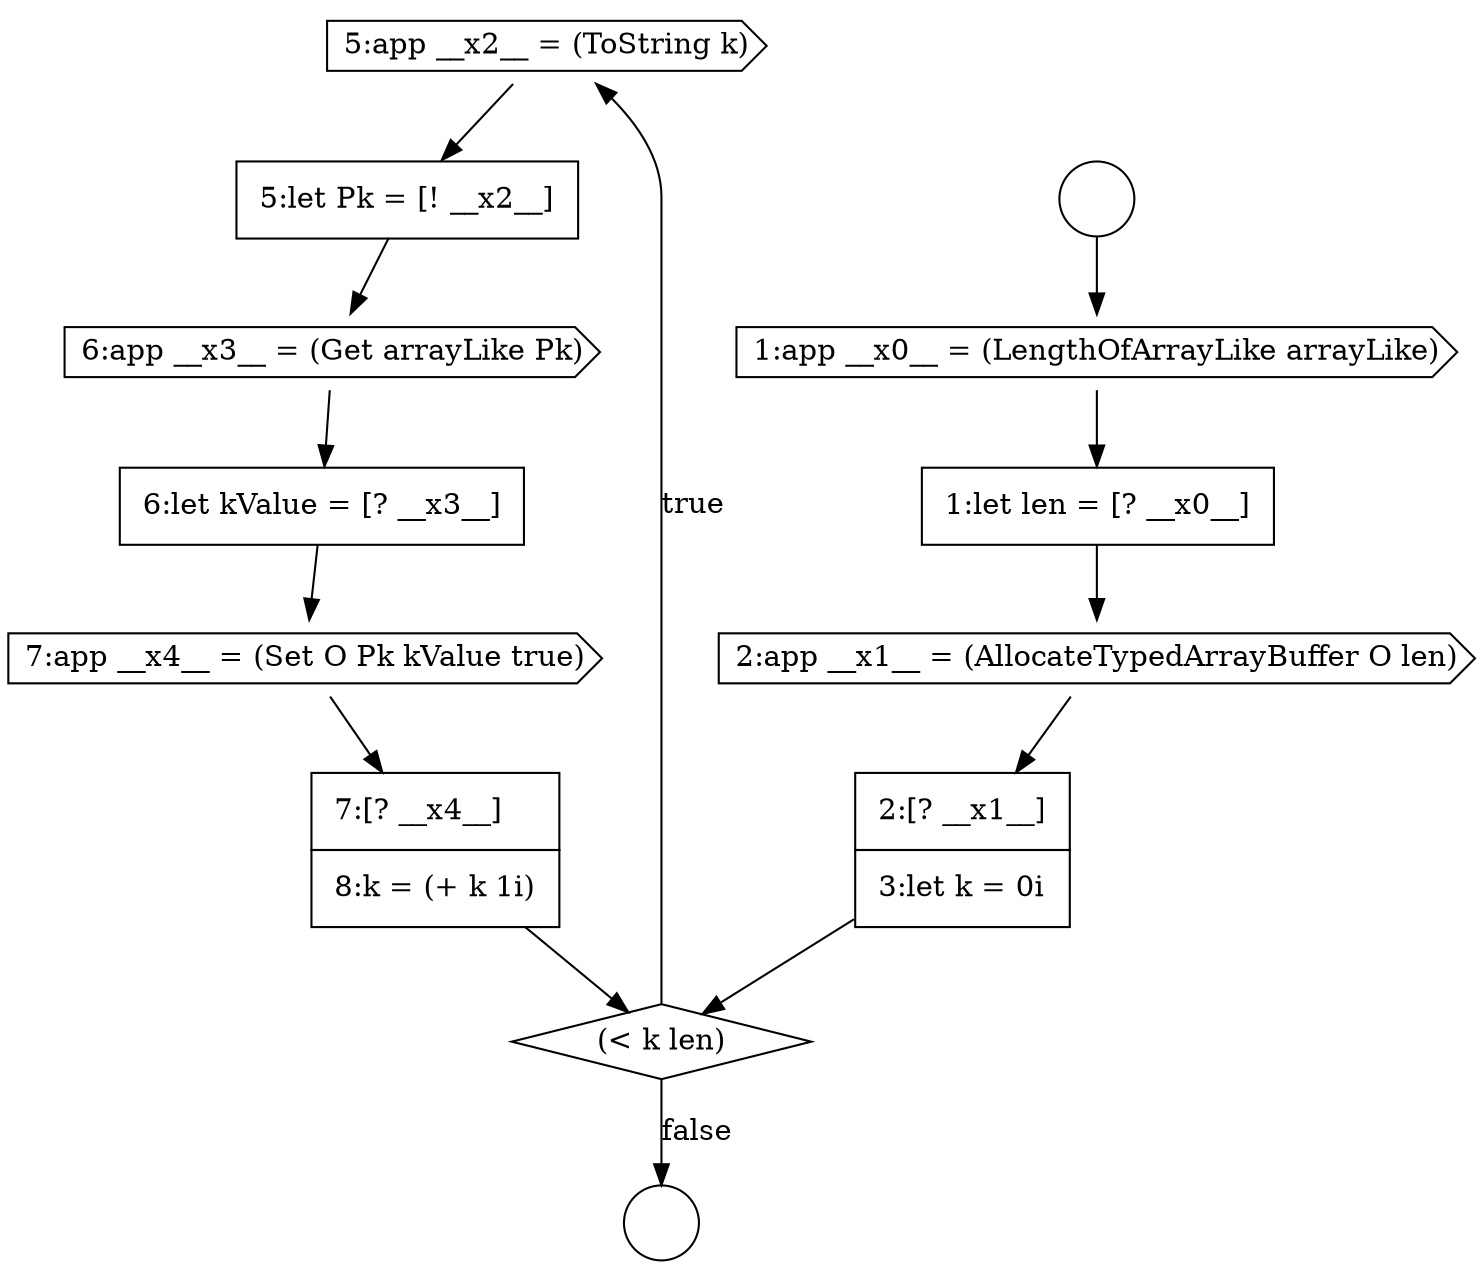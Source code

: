 digraph {
  node17257 [shape=cds, label=<<font color="black">5:app __x2__ = (ToString k)</font>> color="black" fillcolor="white" style=filled]
  node17254 [shape=cds, label=<<font color="black">2:app __x1__ = (AllocateTypedArrayBuffer O len)</font>> color="black" fillcolor="white" style=filled]
  node17260 [shape=none, margin=0, label=<<font color="black">
    <table border="0" cellborder="1" cellspacing="0" cellpadding="10">
      <tr><td align="left">6:let kValue = [? __x3__]</td></tr>
    </table>
  </font>> color="black" fillcolor="white" style=filled]
  node17251 [shape=circle label=" " color="black" fillcolor="white" style=filled]
  node17255 [shape=none, margin=0, label=<<font color="black">
    <table border="0" cellborder="1" cellspacing="0" cellpadding="10">
      <tr><td align="left">2:[? __x1__]</td></tr>
      <tr><td align="left">3:let k = 0i</td></tr>
    </table>
  </font>> color="black" fillcolor="white" style=filled]
  node17262 [shape=none, margin=0, label=<<font color="black">
    <table border="0" cellborder="1" cellspacing="0" cellpadding="10">
      <tr><td align="left">7:[? __x4__]</td></tr>
      <tr><td align="left">8:k = (+ k 1i)</td></tr>
    </table>
  </font>> color="black" fillcolor="white" style=filled]
  node17259 [shape=cds, label=<<font color="black">6:app __x3__ = (Get arrayLike Pk)</font>> color="black" fillcolor="white" style=filled]
  node17252 [shape=cds, label=<<font color="black">1:app __x0__ = (LengthOfArrayLike arrayLike)</font>> color="black" fillcolor="white" style=filled]
  node17256 [shape=diamond, label=<<font color="black">(&lt; k len)</font>> color="black" fillcolor="white" style=filled]
  node17253 [shape=none, margin=0, label=<<font color="black">
    <table border="0" cellborder="1" cellspacing="0" cellpadding="10">
      <tr><td align="left">1:let len = [? __x0__]</td></tr>
    </table>
  </font>> color="black" fillcolor="white" style=filled]
  node17258 [shape=none, margin=0, label=<<font color="black">
    <table border="0" cellborder="1" cellspacing="0" cellpadding="10">
      <tr><td align="left">5:let Pk = [! __x2__]</td></tr>
    </table>
  </font>> color="black" fillcolor="white" style=filled]
  node17261 [shape=cds, label=<<font color="black">7:app __x4__ = (Set O Pk kValue true)</font>> color="black" fillcolor="white" style=filled]
  node17250 [shape=circle label=" " color="black" fillcolor="white" style=filled]
  node17262 -> node17256 [ color="black"]
  node17260 -> node17261 [ color="black"]
  node17253 -> node17254 [ color="black"]
  node17259 -> node17260 [ color="black"]
  node17254 -> node17255 [ color="black"]
  node17257 -> node17258 [ color="black"]
  node17258 -> node17259 [ color="black"]
  node17250 -> node17252 [ color="black"]
  node17252 -> node17253 [ color="black"]
  node17256 -> node17257 [label=<<font color="black">true</font>> color="black"]
  node17256 -> node17251 [label=<<font color="black">false</font>> color="black"]
  node17261 -> node17262 [ color="black"]
  node17255 -> node17256 [ color="black"]
}
